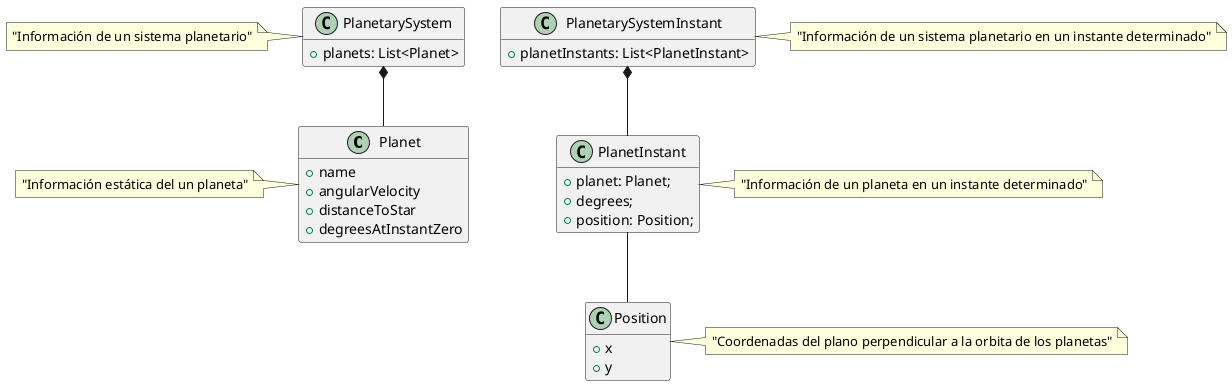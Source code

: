 @startuml
class Planet {
  + name
  + angularVelocity
  + distanceToStar
  + degreesAtInstantZero
}

note left of Planet : "Información estática del un planeta"

class PlanetarySystem {
  + planets: List<Planet>
}

note left of PlanetarySystem : "Información de un sistema planetario"

PlanetarySystem *-- Planet

class PlanetInstant {
  + planet: Planet;
  + degrees;
  + position: Position;
}

note right of PlanetInstant : "Información de un planeta en un instante determinado"

class PlanetarySystemInstant {
  + planetInstants: List<PlanetInstant>
}

note right of PlanetarySystemInstant : "Información de un sistema planetario en un instante determinado"

class Position {
  + x
  + y
}

note right of Position : "Coordenadas del plano perpendicular a la orbita de los planetas"

PlanetarySystemInstant *-- PlanetInstant
PlanetInstant -- Position

hide methods
@enduml